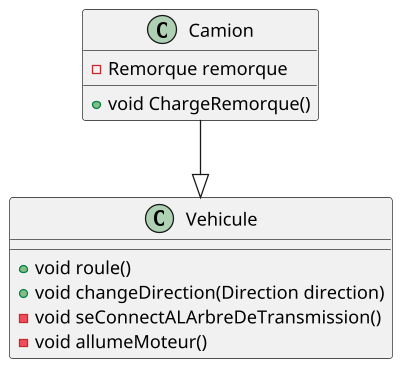 @startuml heritage
scale 400*400

class Vehicule {
    + void roule()
    + void changeDirection(Direction direction)
    - void seConnectALArbreDeTransmission()
    - void allumeMoteur()
}

class Camion {
    - Remorque remorque
    + void ChargeRemorque()
}

Camion --|> Vehicule

@enduml